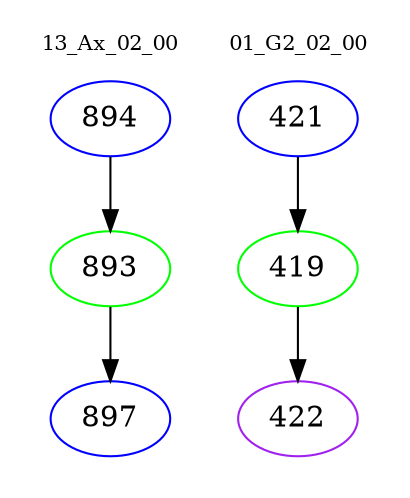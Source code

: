 digraph{
subgraph cluster_0 {
color = white
label = "13_Ax_02_00";
fontsize=10;
T0_894 [label="894", color="blue"]
T0_894 -> T0_893 [color="black"]
T0_893 [label="893", color="green"]
T0_893 -> T0_897 [color="black"]
T0_897 [label="897", color="blue"]
}
subgraph cluster_1 {
color = white
label = "01_G2_02_00";
fontsize=10;
T1_421 [label="421", color="blue"]
T1_421 -> T1_419 [color="black"]
T1_419 [label="419", color="green"]
T1_419 -> T1_422 [color="black"]
T1_422 [label="422", color="purple"]
}
}
